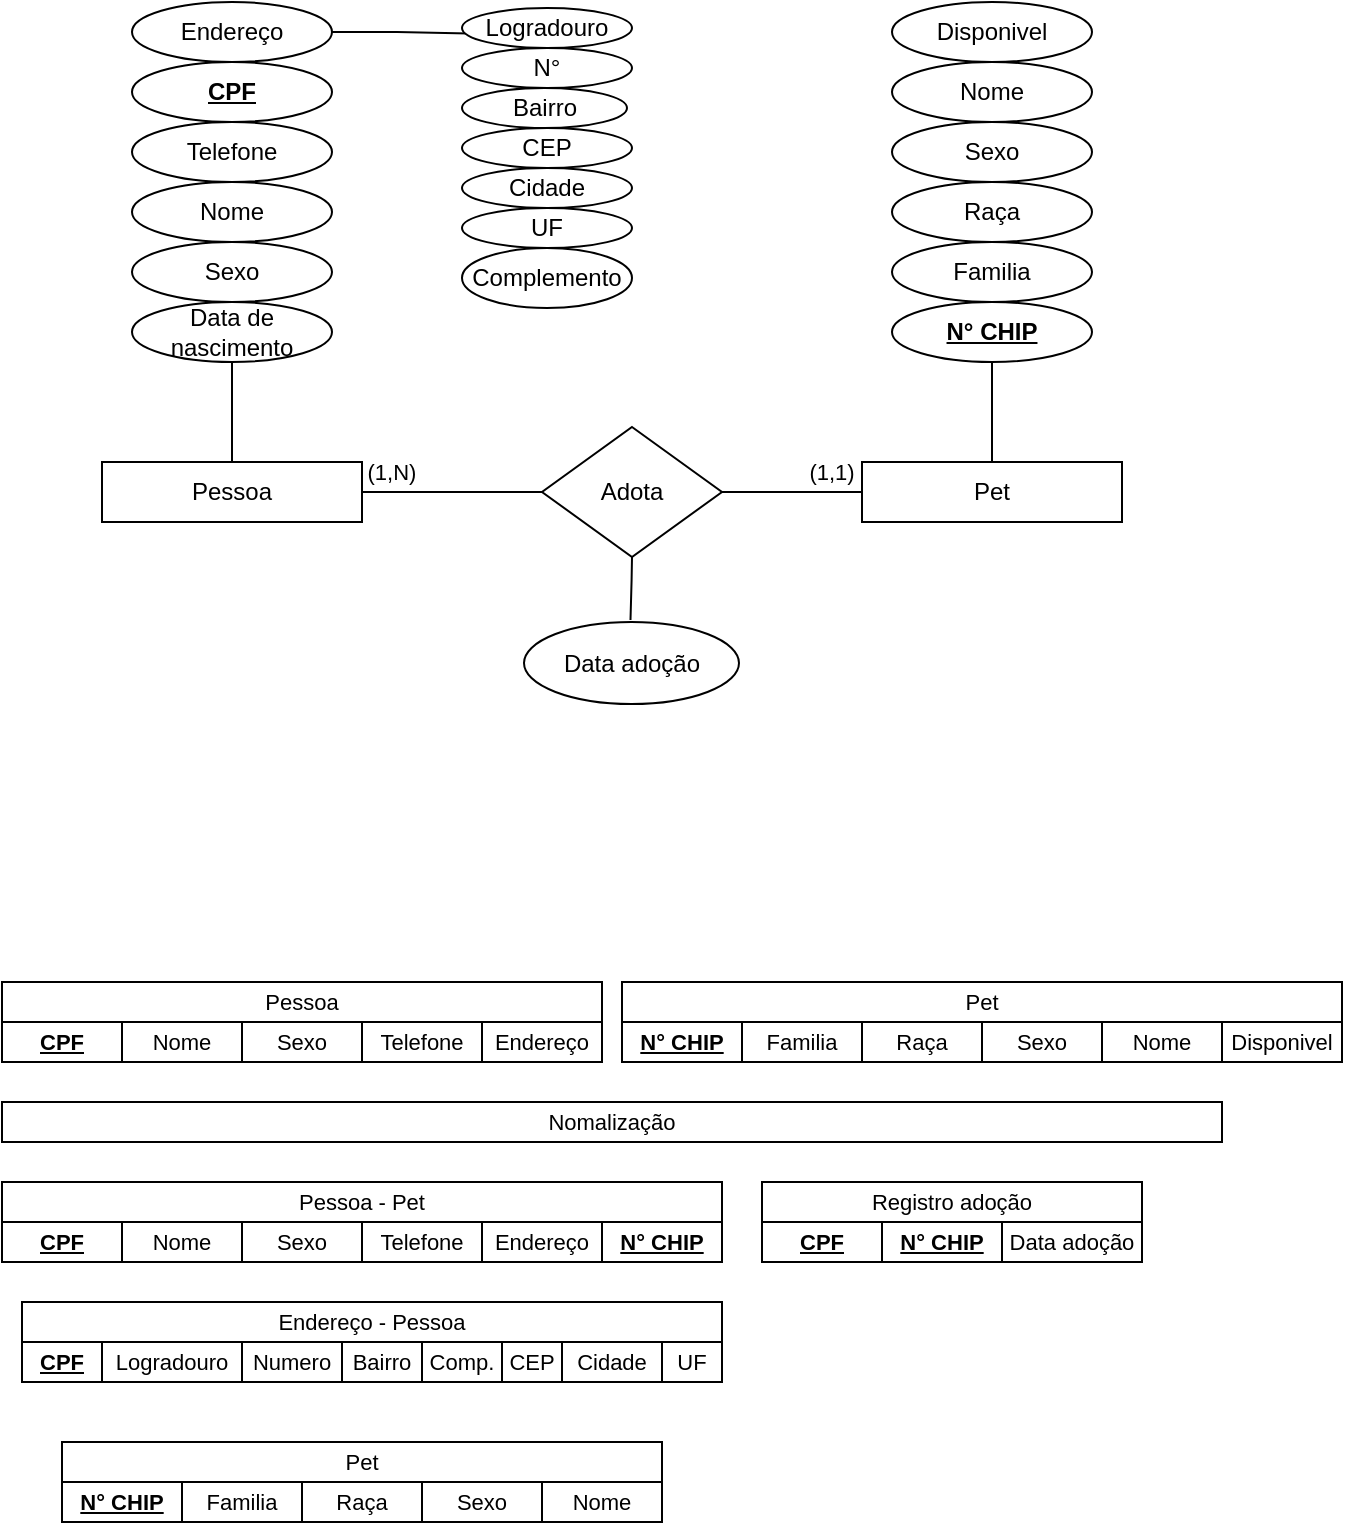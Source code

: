 <mxfile version="20.2.3" type="device"><diagram id="0Yj32g-TBlyaEEfKHffW" name="Página-1"><mxGraphModel dx="496" dy="335" grid="1" gridSize="10" guides="1" tooltips="1" connect="1" arrows="1" fold="1" page="1" pageScale="1" pageWidth="1169" pageHeight="827" math="0" shadow="0"><root><mxCell id="0"/><mxCell id="1" parent="0"/><mxCell id="ln10DzB54dTJTLXXGQgZ-6" value="" style="edgeStyle=orthogonalEdgeStyle;rounded=0;orthogonalLoop=1;jettySize=auto;html=1;endArrow=none;endFill=0;" parent="1" source="ln10DzB54dTJTLXXGQgZ-1" target="ln10DzB54dTJTLXXGQgZ-5" edge="1"><mxGeometry relative="1" as="geometry"/></mxCell><mxCell id="ln10DzB54dTJTLXXGQgZ-1" value="Pessoa" style="rounded=0;whiteSpace=wrap;html=1;" parent="1" vertex="1"><mxGeometry x="320" y="270" width="130" height="30" as="geometry"/></mxCell><mxCell id="ln10DzB54dTJTLXXGQgZ-13" value="" style="edgeStyle=orthogonalEdgeStyle;rounded=0;orthogonalLoop=1;jettySize=auto;html=1;endArrow=none;endFill=0;" parent="1" source="ln10DzB54dTJTLXXGQgZ-9" target="ln10DzB54dTJTLXXGQgZ-12" edge="1"><mxGeometry relative="1" as="geometry"/></mxCell><mxCell id="ln10DzB54dTJTLXXGQgZ-9" value="Pet" style="rounded=0;whiteSpace=wrap;html=1;" parent="1" vertex="1"><mxGeometry x="700" y="270" width="130" height="30" as="geometry"/></mxCell><mxCell id="ln10DzB54dTJTLXXGQgZ-12" value="&lt;b&gt;&lt;u&gt;N° CHIP&lt;/u&gt;&lt;/b&gt;" style="ellipse;whiteSpace=wrap;html=1;" parent="1" vertex="1"><mxGeometry x="715" y="190" width="100" height="30" as="geometry"/></mxCell><mxCell id="ln10DzB54dTJTLXXGQgZ-14" value="Familia" style="ellipse;whiteSpace=wrap;html=1;" parent="1" vertex="1"><mxGeometry x="715" y="160" width="100" height="30" as="geometry"/></mxCell><mxCell id="ln10DzB54dTJTLXXGQgZ-15" value="Raça" style="ellipse;whiteSpace=wrap;html=1;" parent="1" vertex="1"><mxGeometry x="715" y="130" width="100" height="30" as="geometry"/></mxCell><mxCell id="ln10DzB54dTJTLXXGQgZ-16" value="Nome" style="ellipse;whiteSpace=wrap;html=1;" parent="1" vertex="1"><mxGeometry x="715" y="70" width="100" height="30" as="geometry"/></mxCell><mxCell id="ln10DzB54dTJTLXXGQgZ-17" value="Sexo" style="ellipse;whiteSpace=wrap;html=1;" parent="1" vertex="1"><mxGeometry x="715" y="100" width="100" height="30" as="geometry"/></mxCell><mxCell id="ln10DzB54dTJTLXXGQgZ-25" value="" style="edgeStyle=orthogonalEdgeStyle;rounded=0;orthogonalLoop=1;jettySize=auto;html=1;endArrow=none;endFill=0;" parent="1" source="ln10DzB54dTJTLXXGQgZ-24" target="ln10DzB54dTJTLXXGQgZ-9" edge="1"><mxGeometry relative="1" as="geometry"/></mxCell><mxCell id="ln10DzB54dTJTLXXGQgZ-26" value="" style="edgeStyle=orthogonalEdgeStyle;rounded=0;orthogonalLoop=1;jettySize=auto;html=1;endArrow=none;endFill=0;" parent="1" source="ln10DzB54dTJTLXXGQgZ-24" target="ln10DzB54dTJTLXXGQgZ-1" edge="1"><mxGeometry relative="1" as="geometry"/></mxCell><mxCell id="ln10DzB54dTJTLXXGQgZ-24" value="Adota" style="rhombus;whiteSpace=wrap;html=1;" parent="1" vertex="1"><mxGeometry x="540" y="252.5" width="90" height="65" as="geometry"/></mxCell><mxCell id="ln10DzB54dTJTLXXGQgZ-27" value="&lt;font style=&quot;font-size: 11px;&quot;&gt;(1,N)&lt;/font&gt;" style="text;html=1;strokeColor=none;fillColor=none;align=center;verticalAlign=middle;whiteSpace=wrap;rounded=0;" parent="1" vertex="1"><mxGeometry x="435" y="260" width="60" height="30" as="geometry"/></mxCell><mxCell id="ln10DzB54dTJTLXXGQgZ-28" value="&lt;font style=&quot;font-size: 11px;&quot;&gt;(1,1)&lt;/font&gt;" style="text;html=1;strokeColor=none;fillColor=none;align=center;verticalAlign=middle;whiteSpace=wrap;rounded=0;" parent="1" vertex="1"><mxGeometry x="655" y="260" width="60" height="30" as="geometry"/></mxCell><mxCell id="ln10DzB54dTJTLXXGQgZ-46" style="edgeStyle=orthogonalEdgeStyle;rounded=0;orthogonalLoop=1;jettySize=auto;html=1;entryX=0.04;entryY=0.64;entryDx=0;entryDy=0;entryPerimeter=0;fontSize=11;endArrow=none;endFill=0;" parent="1" source="ln10DzB54dTJTLXXGQgZ-32" target="ln10DzB54dTJTLXXGQgZ-33" edge="1"><mxGeometry relative="1" as="geometry"/></mxCell><mxCell id="ln10DzB54dTJTLXXGQgZ-44" value="" style="group" parent="1" vertex="1" connectable="0"><mxGeometry x="500" y="43" width="85" height="150" as="geometry"/></mxCell><mxCell id="ln10DzB54dTJTLXXGQgZ-33" value="Logradouro" style="ellipse;whiteSpace=wrap;html=1;container=0;" parent="ln10DzB54dTJTLXXGQgZ-44" vertex="1"><mxGeometry width="85" height="20" as="geometry"/></mxCell><mxCell id="ln10DzB54dTJTLXXGQgZ-34" value="N°" style="ellipse;whiteSpace=wrap;html=1;container=0;" parent="ln10DzB54dTJTLXXGQgZ-44" vertex="1"><mxGeometry y="20" width="85" height="20" as="geometry"/></mxCell><mxCell id="ln10DzB54dTJTLXXGQgZ-35" value="Bairro" style="ellipse;whiteSpace=wrap;html=1;container=0;" parent="ln10DzB54dTJTLXXGQgZ-44" vertex="1"><mxGeometry y="40" width="82.5" height="20" as="geometry"/></mxCell><mxCell id="ln10DzB54dTJTLXXGQgZ-36" value="CEP" style="ellipse;whiteSpace=wrap;html=1;container=0;" parent="ln10DzB54dTJTLXXGQgZ-44" vertex="1"><mxGeometry y="60" width="85" height="20" as="geometry"/></mxCell><mxCell id="ln10DzB54dTJTLXXGQgZ-37" value="Cidade" style="ellipse;whiteSpace=wrap;html=1;container=0;" parent="ln10DzB54dTJTLXXGQgZ-44" vertex="1"><mxGeometry y="80" width="85" height="20" as="geometry"/></mxCell><mxCell id="ln10DzB54dTJTLXXGQgZ-38" value="UF" style="ellipse;whiteSpace=wrap;html=1;container=0;" parent="ln10DzB54dTJTLXXGQgZ-44" vertex="1"><mxGeometry y="100" width="85" height="20" as="geometry"/></mxCell><mxCell id="ln10DzB54dTJTLXXGQgZ-39" value="Complemento" style="ellipse;whiteSpace=wrap;html=1;container=0;" parent="ln10DzB54dTJTLXXGQgZ-44" vertex="1"><mxGeometry y="120" width="85" height="30" as="geometry"/></mxCell><mxCell id="ln10DzB54dTJTLXXGQgZ-48" value="" style="group" parent="1" vertex="1" connectable="0"><mxGeometry x="335" y="40" width="100" height="180" as="geometry"/></mxCell><mxCell id="ln10DzB54dTJTLXXGQgZ-8" value="" style="group" parent="ln10DzB54dTJTLXXGQgZ-48" vertex="1" connectable="0"><mxGeometry y="30" width="100" height="150" as="geometry"/></mxCell><mxCell id="ln10DzB54dTJTLXXGQgZ-2" value="Nome" style="ellipse;whiteSpace=wrap;html=1;" parent="ln10DzB54dTJTLXXGQgZ-8" vertex="1"><mxGeometry y="60" width="100" height="30" as="geometry"/></mxCell><mxCell id="ln10DzB54dTJTLXXGQgZ-3" value="&lt;b&gt;&lt;u&gt;CPF&lt;/u&gt;&lt;/b&gt;" style="ellipse;whiteSpace=wrap;html=1;" parent="ln10DzB54dTJTLXXGQgZ-8" vertex="1"><mxGeometry width="100" height="30" as="geometry"/></mxCell><mxCell id="ln10DzB54dTJTLXXGQgZ-4" value="Sexo" style="ellipse;whiteSpace=wrap;html=1;" parent="ln10DzB54dTJTLXXGQgZ-8" vertex="1"><mxGeometry y="90" width="100" height="30" as="geometry"/></mxCell><mxCell id="ln10DzB54dTJTLXXGQgZ-5" value="Data de nascimento" style="ellipse;whiteSpace=wrap;html=1;" parent="ln10DzB54dTJTLXXGQgZ-8" vertex="1"><mxGeometry y="120" width="100" height="30" as="geometry"/></mxCell><mxCell id="ln10DzB54dTJTLXXGQgZ-7" value="Telefone" style="ellipse;whiteSpace=wrap;html=1;" parent="ln10DzB54dTJTLXXGQgZ-8" vertex="1"><mxGeometry y="30" width="100" height="30" as="geometry"/></mxCell><mxCell id="ln10DzB54dTJTLXXGQgZ-32" value="Endereço" style="ellipse;whiteSpace=wrap;html=1;" parent="ln10DzB54dTJTLXXGQgZ-48" vertex="1"><mxGeometry width="100" height="30" as="geometry"/></mxCell><mxCell id="ln10DzB54dTJTLXXGQgZ-57" value="" style="group" parent="1" vertex="1" connectable="0"><mxGeometry x="270" y="530" width="300" height="40" as="geometry"/></mxCell><mxCell id="ln10DzB54dTJTLXXGQgZ-29" value="Pessoa" style="rounded=0;whiteSpace=wrap;html=1;fontSize=11;" parent="ln10DzB54dTJTLXXGQgZ-57" vertex="1"><mxGeometry width="300" height="20" as="geometry"/></mxCell><mxCell id="ln10DzB54dTJTLXXGQgZ-30" value="Nome" style="rounded=0;whiteSpace=wrap;html=1;fontSize=11;" parent="ln10DzB54dTJTLXXGQgZ-57" vertex="1"><mxGeometry x="60" y="20" width="60" height="20" as="geometry"/></mxCell><mxCell id="ln10DzB54dTJTLXXGQgZ-31" value="&lt;b&gt;&lt;u&gt;CPF&lt;/u&gt;&lt;/b&gt;" style="rounded=0;whiteSpace=wrap;html=1;fontSize=11;" parent="ln10DzB54dTJTLXXGQgZ-57" vertex="1"><mxGeometry y="20" width="60" height="20" as="geometry"/></mxCell><mxCell id="ln10DzB54dTJTLXXGQgZ-47" value="Sexo" style="rounded=0;whiteSpace=wrap;html=1;fontSize=11;" parent="ln10DzB54dTJTLXXGQgZ-57" vertex="1"><mxGeometry x="120" y="20" width="60" height="20" as="geometry"/></mxCell><mxCell id="ln10DzB54dTJTLXXGQgZ-49" value="Telefone" style="rounded=0;whiteSpace=wrap;html=1;fontSize=11;" parent="ln10DzB54dTJTLXXGQgZ-57" vertex="1"><mxGeometry x="180" y="20" width="60" height="20" as="geometry"/></mxCell><mxCell id="ln10DzB54dTJTLXXGQgZ-50" value="Endereço" style="rounded=0;whiteSpace=wrap;html=1;fontSize=11;" parent="ln10DzB54dTJTLXXGQgZ-57" vertex="1"><mxGeometry x="240" y="20" width="60" height="20" as="geometry"/></mxCell><mxCell id="ln10DzB54dTJTLXXGQgZ-74" value="Nomalização" style="rounded=0;whiteSpace=wrap;html=1;fontSize=11;" parent="1" vertex="1"><mxGeometry x="270" y="590" width="610" height="20" as="geometry"/></mxCell><mxCell id="ln10DzB54dTJTLXXGQgZ-76" value="" style="group" parent="1" vertex="1" connectable="0"><mxGeometry x="270" y="630" width="360" height="40" as="geometry"/></mxCell><mxCell id="ln10DzB54dTJTLXXGQgZ-75" value="&lt;b&gt;&lt;u&gt;N° CHIP&lt;/u&gt;&lt;/b&gt;" style="rounded=0;whiteSpace=wrap;html=1;fontSize=11;" parent="ln10DzB54dTJTLXXGQgZ-76" vertex="1"><mxGeometry x="300" y="20" width="60" height="20" as="geometry"/></mxCell><mxCell id="ln10DzB54dTJTLXXGQgZ-68" value="Pessoa - Pet" style="rounded=0;whiteSpace=wrap;html=1;fontSize=11;" parent="ln10DzB54dTJTLXXGQgZ-76" vertex="1"><mxGeometry width="360" height="20" as="geometry"/></mxCell><mxCell id="ln10DzB54dTJTLXXGQgZ-69" value="Nome" style="rounded=0;whiteSpace=wrap;html=1;fontSize=11;" parent="ln10DzB54dTJTLXXGQgZ-76" vertex="1"><mxGeometry x="60" y="20" width="60" height="20" as="geometry"/></mxCell><mxCell id="ln10DzB54dTJTLXXGQgZ-70" value="&lt;b&gt;&lt;u&gt;CPF&lt;/u&gt;&lt;/b&gt;" style="rounded=0;whiteSpace=wrap;html=1;fontSize=11;" parent="ln10DzB54dTJTLXXGQgZ-76" vertex="1"><mxGeometry y="20" width="60" height="20" as="geometry"/></mxCell><mxCell id="ln10DzB54dTJTLXXGQgZ-71" value="Sexo" style="rounded=0;whiteSpace=wrap;html=1;fontSize=11;" parent="ln10DzB54dTJTLXXGQgZ-76" vertex="1"><mxGeometry x="120" y="20" width="60" height="20" as="geometry"/></mxCell><mxCell id="ln10DzB54dTJTLXXGQgZ-72" value="Telefone" style="rounded=0;whiteSpace=wrap;html=1;fontSize=11;" parent="ln10DzB54dTJTLXXGQgZ-76" vertex="1"><mxGeometry x="180" y="20" width="60" height="20" as="geometry"/></mxCell><mxCell id="ln10DzB54dTJTLXXGQgZ-73" value="Endereço" style="rounded=0;whiteSpace=wrap;html=1;fontSize=11;" parent="ln10DzB54dTJTLXXGQgZ-76" vertex="1"><mxGeometry x="240" y="20" width="60" height="20" as="geometry"/></mxCell><mxCell id="ln10DzB54dTJTLXXGQgZ-92" value="" style="group" parent="1" vertex="1" connectable="0"><mxGeometry x="280" y="690" width="350" height="40" as="geometry"/></mxCell><mxCell id="ln10DzB54dTJTLXXGQgZ-85" value="Cidade" style="rounded=0;whiteSpace=wrap;html=1;fontSize=11;" parent="ln10DzB54dTJTLXXGQgZ-92" vertex="1"><mxGeometry x="270" y="20" width="50" height="20" as="geometry"/></mxCell><mxCell id="ln10DzB54dTJTLXXGQgZ-79" value="Endereço - Pessoa" style="rounded=0;whiteSpace=wrap;html=1;fontSize=11;container=0;" parent="ln10DzB54dTJTLXXGQgZ-92" vertex="1"><mxGeometry width="350" height="20" as="geometry"/></mxCell><mxCell id="ln10DzB54dTJTLXXGQgZ-80" value="Logradouro" style="rounded=0;whiteSpace=wrap;html=1;fontSize=11;container=0;" parent="ln10DzB54dTJTLXXGQgZ-92" vertex="1"><mxGeometry x="40" y="20" width="70" height="20" as="geometry"/></mxCell><mxCell id="ln10DzB54dTJTLXXGQgZ-81" value="&lt;b&gt;&lt;u&gt;CPF&lt;/u&gt;&lt;/b&gt;" style="rounded=0;whiteSpace=wrap;html=1;fontSize=11;container=0;" parent="ln10DzB54dTJTLXXGQgZ-92" vertex="1"><mxGeometry y="20" width="40" height="20" as="geometry"/></mxCell><mxCell id="ln10DzB54dTJTLXXGQgZ-82" value="Numero" style="rounded=0;whiteSpace=wrap;html=1;fontSize=11;container=0;" parent="ln10DzB54dTJTLXXGQgZ-92" vertex="1"><mxGeometry x="110" y="20" width="50" height="20" as="geometry"/></mxCell><mxCell id="ln10DzB54dTJTLXXGQgZ-83" value="Bairro" style="rounded=0;whiteSpace=wrap;html=1;fontSize=11;container=0;" parent="ln10DzB54dTJTLXXGQgZ-92" vertex="1"><mxGeometry x="160" y="20" width="40" height="20" as="geometry"/></mxCell><mxCell id="ln10DzB54dTJTLXXGQgZ-84" value="CEP" style="rounded=0;whiteSpace=wrap;html=1;fontSize=11;container=0;" parent="ln10DzB54dTJTLXXGQgZ-92" vertex="1"><mxGeometry x="240" y="20" width="30" height="20" as="geometry"/></mxCell><mxCell id="ln10DzB54dTJTLXXGQgZ-87" value="UF" style="rounded=0;whiteSpace=wrap;html=1;fontSize=11;" parent="ln10DzB54dTJTLXXGQgZ-92" vertex="1"><mxGeometry x="320" y="20" width="30" height="20" as="geometry"/></mxCell><mxCell id="ln10DzB54dTJTLXXGQgZ-91" value="Comp." style="rounded=0;whiteSpace=wrap;html=1;fontSize=11;container=0;" parent="ln10DzB54dTJTLXXGQgZ-92" vertex="1"><mxGeometry x="200" y="20" width="40" height="20" as="geometry"/></mxCell><mxCell id="ln10DzB54dTJTLXXGQgZ-93" value="" style="group" parent="1" vertex="1" connectable="0"><mxGeometry x="300" y="760" width="300" height="40" as="geometry"/></mxCell><mxCell id="ln10DzB54dTJTLXXGQgZ-94" value="Pet" style="rounded=0;whiteSpace=wrap;html=1;fontSize=11;" parent="ln10DzB54dTJTLXXGQgZ-93" vertex="1"><mxGeometry width="300" height="20" as="geometry"/></mxCell><mxCell id="ln10DzB54dTJTLXXGQgZ-95" value="Familia" style="rounded=0;whiteSpace=wrap;html=1;fontSize=11;" parent="ln10DzB54dTJTLXXGQgZ-93" vertex="1"><mxGeometry x="60" y="20" width="60" height="20" as="geometry"/></mxCell><mxCell id="ln10DzB54dTJTLXXGQgZ-96" value="&lt;b&gt;&lt;u&gt;N° CHIP&lt;/u&gt;&lt;/b&gt;" style="rounded=0;whiteSpace=wrap;html=1;fontSize=11;" parent="ln10DzB54dTJTLXXGQgZ-93" vertex="1"><mxGeometry y="20" width="60" height="20" as="geometry"/></mxCell><mxCell id="ln10DzB54dTJTLXXGQgZ-97" value="Raça" style="rounded=0;whiteSpace=wrap;html=1;fontSize=11;" parent="ln10DzB54dTJTLXXGQgZ-93" vertex="1"><mxGeometry x="120" y="20" width="60" height="20" as="geometry"/></mxCell><mxCell id="ln10DzB54dTJTLXXGQgZ-98" value="Sexo" style="rounded=0;whiteSpace=wrap;html=1;fontSize=11;" parent="ln10DzB54dTJTLXXGQgZ-93" vertex="1"><mxGeometry x="180" y="20" width="60" height="20" as="geometry"/></mxCell><mxCell id="ln10DzB54dTJTLXXGQgZ-99" value="Nome" style="rounded=0;whiteSpace=wrap;html=1;fontSize=11;" parent="ln10DzB54dTJTLXXGQgZ-93" vertex="1"><mxGeometry x="240" y="20" width="60" height="20" as="geometry"/></mxCell><mxCell id="OtxUbDUEge8to3XwND1H-1" value="Disponivel" style="rounded=0;whiteSpace=wrap;html=1;fontSize=11;" vertex="1" parent="1"><mxGeometry x="880" y="550" width="60" height="20" as="geometry"/></mxCell><mxCell id="ln10DzB54dTJTLXXGQgZ-60" value="Pet" style="rounded=0;whiteSpace=wrap;html=1;fontSize=11;" parent="1" vertex="1"><mxGeometry x="580" y="530" width="360" height="20" as="geometry"/></mxCell><mxCell id="ln10DzB54dTJTLXXGQgZ-61" value="Familia" style="rounded=0;whiteSpace=wrap;html=1;fontSize=11;" parent="1" vertex="1"><mxGeometry x="640" y="550" width="60" height="20" as="geometry"/></mxCell><mxCell id="ln10DzB54dTJTLXXGQgZ-62" value="&lt;b&gt;&lt;u&gt;N° CHIP&lt;/u&gt;&lt;/b&gt;" style="rounded=0;whiteSpace=wrap;html=1;fontSize=11;" parent="1" vertex="1"><mxGeometry x="580" y="550" width="60" height="20" as="geometry"/></mxCell><mxCell id="ln10DzB54dTJTLXXGQgZ-63" value="Raça" style="rounded=0;whiteSpace=wrap;html=1;fontSize=11;" parent="1" vertex="1"><mxGeometry x="700" y="550" width="60" height="20" as="geometry"/></mxCell><mxCell id="ln10DzB54dTJTLXXGQgZ-64" value="Sexo" style="rounded=0;whiteSpace=wrap;html=1;fontSize=11;" parent="1" vertex="1"><mxGeometry x="760" y="550" width="60" height="20" as="geometry"/></mxCell><mxCell id="ln10DzB54dTJTLXXGQgZ-65" value="Nome" style="rounded=0;whiteSpace=wrap;html=1;fontSize=11;" parent="1" vertex="1"><mxGeometry x="820" y="550" width="60" height="20" as="geometry"/></mxCell><mxCell id="OtxUbDUEge8to3XwND1H-2" value="Disponivel" style="ellipse;whiteSpace=wrap;html=1;" vertex="1" parent="1"><mxGeometry x="715" y="40" width="100" height="30" as="geometry"/></mxCell><mxCell id="OtxUbDUEge8to3XwND1H-4" value="" style="edgeStyle=orthogonalEdgeStyle;rounded=0;orthogonalLoop=1;jettySize=auto;html=1;endArrow=none;endFill=0;" edge="1" parent="1" target="ln10DzB54dTJTLXXGQgZ-24"><mxGeometry relative="1" as="geometry"><mxPoint x="584.25" y="349" as="sourcePoint"/></mxGeometry></mxCell><mxCell id="OtxUbDUEge8to3XwND1H-5" value="Data adoção" style="ellipse;whiteSpace=wrap;html=1;container=0;" vertex="1" parent="1"><mxGeometry x="531" y="350" width="107.5" height="41" as="geometry"/></mxCell><mxCell id="OtxUbDUEge8to3XwND1H-7" value="Registro adoção" style="rounded=0;whiteSpace=wrap;html=1;fontSize=11;" vertex="1" parent="1"><mxGeometry x="650" y="630" width="190" height="20" as="geometry"/></mxCell><mxCell id="OtxUbDUEge8to3XwND1H-8" value="Data adoção" style="rounded=0;whiteSpace=wrap;html=1;fontSize=11;" vertex="1" parent="1"><mxGeometry x="770" y="650" width="70" height="20" as="geometry"/></mxCell><mxCell id="OtxUbDUEge8to3XwND1H-10" value="CPF" style="rounded=0;whiteSpace=wrap;html=1;fontSize=11;fontStyle=5" vertex="1" parent="1"><mxGeometry x="650" y="650" width="60" height="20" as="geometry"/></mxCell><mxCell id="OtxUbDUEge8to3XwND1H-15" value="N° CHIP" style="rounded=0;whiteSpace=wrap;html=1;fontSize=11;fontStyle=5" vertex="1" parent="1"><mxGeometry x="710" y="650" width="60" height="20" as="geometry"/></mxCell></root></mxGraphModel></diagram></mxfile>